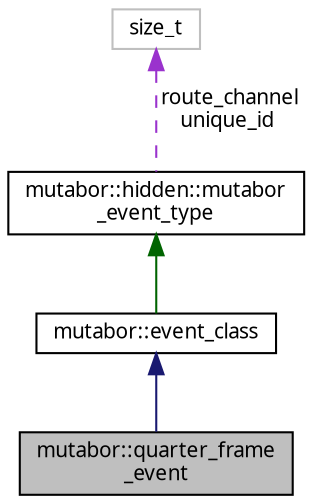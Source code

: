 digraph "mutabor::quarter_frame_event"
{
  edge [fontname="Sans",fontsize="10",labelfontname="Sans",labelfontsize="10"];
  node [fontname="Sans",fontsize="10",shape=record];
  Node3 [label="mutabor::quarter_frame\l_event",height=0.2,width=0.4,color="black", fillcolor="grey75", style="filled", fontcolor="black"];
  Node4 -> Node3 [dir="back",color="midnightblue",fontsize="10",style="solid",fontname="Sans"];
  Node4 [label="mutabor::event_class",height=0.2,width=0.4,color="black", fillcolor="white", style="filled",URL="$d7/d83/classmutabor_1_1event__class.html"];
  Node5 -> Node4 [dir="back",color="darkgreen",fontsize="10",style="solid",fontname="Sans"];
  Node5 [label="mutabor::hidden::mutabor\l_event_type",height=0.2,width=0.4,color="black", fillcolor="white", style="filled",URL="$d1/da6/structmutabor_1_1hidden_1_1mutabor__event__type.html"];
  Node6 -> Node5 [dir="back",color="darkorchid3",fontsize="10",style="dashed",label=" route_channel\nunique_id" ,fontname="Sans"];
  Node6 [label="size_t",height=0.2,width=0.4,color="grey75", fillcolor="white", style="filled"];
}
